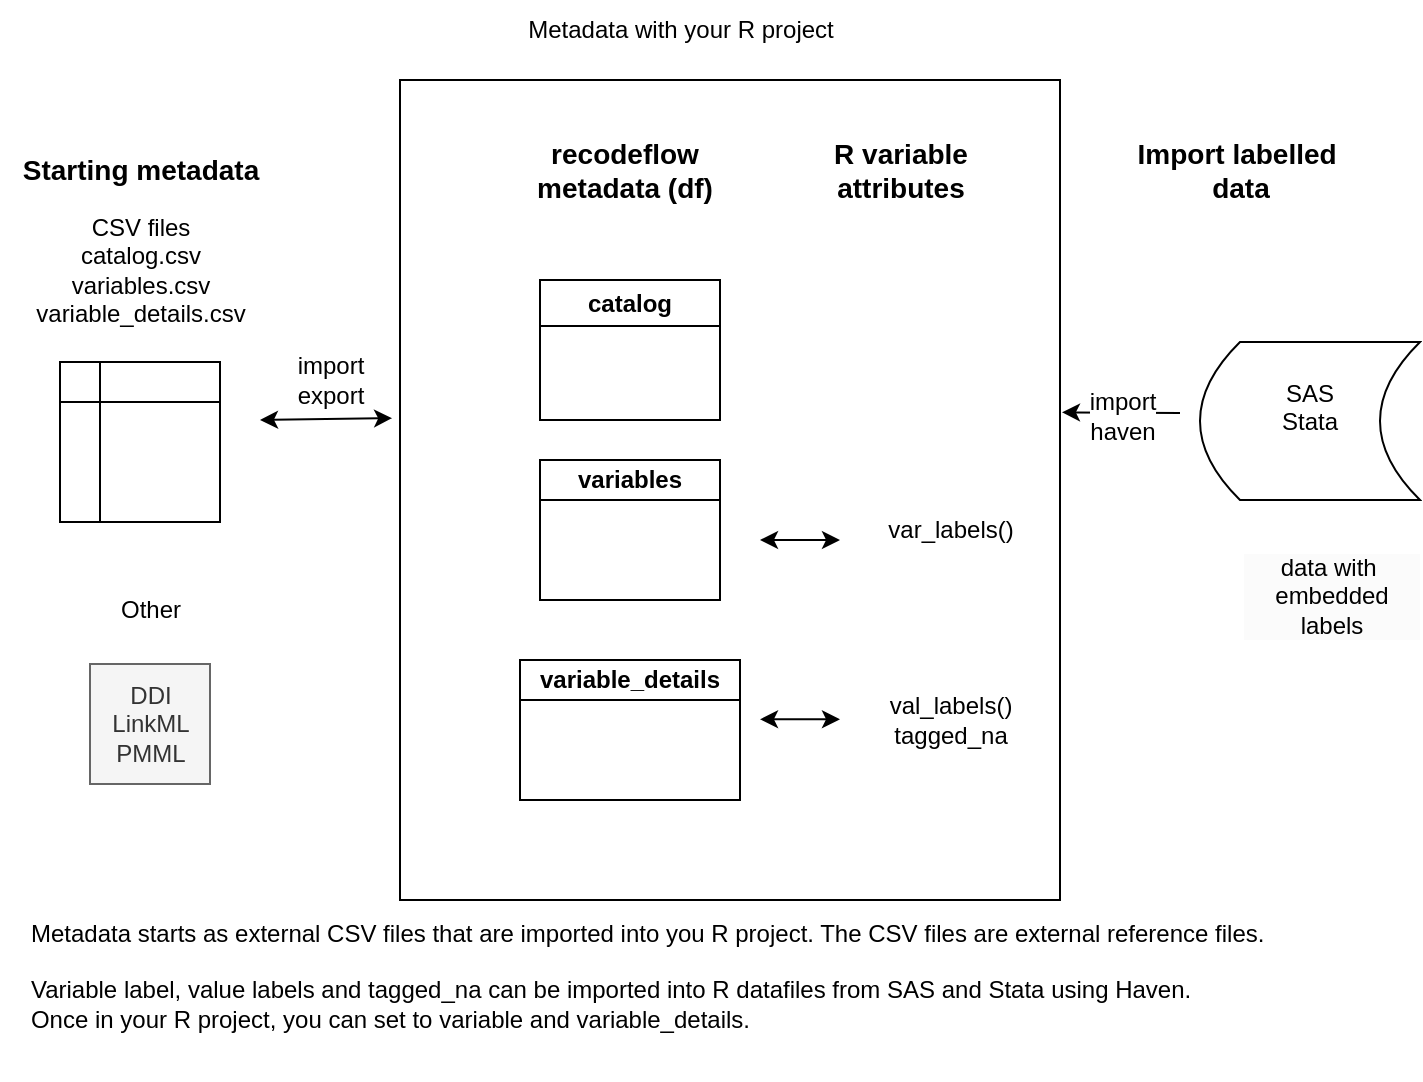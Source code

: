 <mxfile version="25.0.2">
  <diagram name="Page-1" id="m-ijhAY8p4ea8V5ZrQuL">
    <mxGraphModel dx="1114" dy="999" grid="1" gridSize="10" guides="1" tooltips="1" connect="1" arrows="1" fold="1" page="1" pageScale="1" pageWidth="850" pageHeight="1100" math="0" shadow="0">
      <root>
        <mxCell id="0" />
        <mxCell id="1" parent="0" />
        <mxCell id="QZd9pl8dJDRL5IsNvfAx-2" value="" style="rounded=0;whiteSpace=wrap;html=1;" parent="1" vertex="1">
          <mxGeometry x="320" y="170" width="330" height="410" as="geometry" />
        </mxCell>
        <mxCell id="R9i_MHFADdYMmydRFdRO-1" value="" style="shape=internalStorage;whiteSpace=wrap;html=1;backgroundOutline=1;" parent="1" vertex="1">
          <mxGeometry x="150" y="311" width="80" height="80" as="geometry" />
        </mxCell>
        <mxCell id="R9i_MHFADdYMmydRFdRO-2" value="&lt;b&gt;&lt;font style=&quot;font-size: 14px;&quot;&gt;Starting metadata&lt;/font&gt;&lt;/b&gt;" style="text;html=1;align=center;verticalAlign=middle;resizable=0;points=[];autosize=1;strokeColor=none;fillColor=none;" parent="1" vertex="1">
          <mxGeometry x="120" y="200" width="140" height="30" as="geometry" />
        </mxCell>
        <mxCell id="R9i_MHFADdYMmydRFdRO-3" value="CSV files&lt;br&gt;catalog.csv&lt;br&gt;variables.csv&lt;br&gt;variable_details.csv" style="text;html=1;align=center;verticalAlign=middle;resizable=0;points=[];autosize=1;strokeColor=none;fillColor=none;" parent="1" vertex="1">
          <mxGeometry x="125" y="230" width="130" height="70" as="geometry" />
        </mxCell>
        <mxCell id="R9i_MHFADdYMmydRFdRO-4" value="&lt;div&gt;DDI&lt;br&gt;LinkML&lt;br&gt;PMML&lt;/div&gt;" style="text;html=1;align=center;verticalAlign=middle;resizable=0;points=[];autosize=1;strokeColor=#666666;fillColor=#f5f5f5;fontColor=#333333;" parent="1" vertex="1">
          <mxGeometry x="165" y="462" width="60" height="60" as="geometry" />
        </mxCell>
        <mxCell id="R9i_MHFADdYMmydRFdRO-5" value="Other" style="text;html=1;align=center;verticalAlign=middle;resizable=0;points=[];autosize=1;strokeColor=none;fillColor=none;" parent="1" vertex="1">
          <mxGeometry x="170" y="420" width="50" height="30" as="geometry" />
        </mxCell>
        <mxCell id="R9i_MHFADdYMmydRFdRO-6" value="" style="endArrow=classic;startArrow=classic;html=1;rounded=0;entryX=-0.012;entryY=0.388;entryDx=0;entryDy=0;entryPerimeter=0;" parent="1" edge="1">
          <mxGeometry width="50" height="50" relative="1" as="geometry">
            <mxPoint x="250" y="340" as="sourcePoint" />
            <mxPoint x="316.04" y="339.08" as="targetPoint" />
          </mxGeometry>
        </mxCell>
        <mxCell id="R9i_MHFADdYMmydRFdRO-7" value="&lt;font style=&quot;font-size: 12px;&quot;&gt;import&lt;/font&gt;&lt;div&gt;&lt;font style=&quot;font-size: 12px;&quot;&gt;export&lt;/font&gt;&lt;/div&gt;" style="edgeLabel;html=1;align=center;verticalAlign=middle;resizable=0;points=[];" parent="R9i_MHFADdYMmydRFdRO-6" vertex="1" connectable="0">
          <mxGeometry x="0.04" relative="1" as="geometry">
            <mxPoint y="-20" as="offset" />
          </mxGeometry>
        </mxCell>
        <mxCell id="R9i_MHFADdYMmydRFdRO-16" value="variables" style="swimlane;whiteSpace=wrap;html=1;startSize=20;" parent="1" vertex="1">
          <mxGeometry x="390" y="360" width="90" height="70" as="geometry" />
        </mxCell>
        <mxCell id="R9i_MHFADdYMmydRFdRO-17" value="catalog" style="swimlane;whiteSpace=wrap;html=1;" parent="1" vertex="1">
          <mxGeometry x="390" y="270" width="90" height="70" as="geometry">
            <mxRectangle x="390" y="270" width="80" height="30" as="alternateBounds" />
          </mxGeometry>
        </mxCell>
        <mxCell id="R9i_MHFADdYMmydRFdRO-19" value="variable_details" style="swimlane;whiteSpace=wrap;html=1;startSize=20;" parent="1" vertex="1">
          <mxGeometry x="380" y="460" width="110" height="70" as="geometry" />
        </mxCell>
        <mxCell id="R9i_MHFADdYMmydRFdRO-21" value="var_labels()" style="text;html=1;align=center;verticalAlign=middle;resizable=0;points=[];autosize=1;strokeColor=none;fillColor=none;" parent="1" vertex="1">
          <mxGeometry x="550" y="380" width="90" height="30" as="geometry" />
        </mxCell>
        <mxCell id="R9i_MHFADdYMmydRFdRO-22" value="val_labels()&lt;div&gt;tagged_na&lt;/div&gt;" style="text;html=1;align=center;verticalAlign=middle;resizable=0;points=[];autosize=1;strokeColor=none;fillColor=none;" parent="1" vertex="1">
          <mxGeometry x="555" y="470" width="80" height="40" as="geometry" />
        </mxCell>
        <mxCell id="R9i_MHFADdYMmydRFdRO-23" value="" style="endArrow=classic;startArrow=classic;html=1;rounded=0;" parent="1" edge="1">
          <mxGeometry width="50" height="50" relative="1" as="geometry">
            <mxPoint x="500" y="400" as="sourcePoint" />
            <mxPoint x="540" y="400" as="targetPoint" />
          </mxGeometry>
        </mxCell>
        <mxCell id="R9i_MHFADdYMmydRFdRO-25" value="" style="endArrow=classic;startArrow=classic;html=1;rounded=0;" parent="1" edge="1">
          <mxGeometry width="50" height="50" relative="1" as="geometry">
            <mxPoint x="500" y="489.66" as="sourcePoint" />
            <mxPoint x="540" y="489.66" as="targetPoint" />
          </mxGeometry>
        </mxCell>
        <mxCell id="R9i_MHFADdYMmydRFdRO-27" value="" style="endArrow=classic;html=1;rounded=0;entryX=1.003;entryY=0.437;entryDx=0;entryDy=0;entryPerimeter=0;" parent="1" edge="1">
          <mxGeometry width="50" height="50" relative="1" as="geometry">
            <mxPoint x="710" y="336.5" as="sourcePoint" />
            <mxPoint x="650.99" y="336.17" as="targetPoint" />
            <Array as="points" />
          </mxGeometry>
        </mxCell>
        <mxCell id="R9i_MHFADdYMmydRFdRO-28" value="&lt;div&gt;&lt;font style=&quot;font-size: 12px;&quot;&gt;import&lt;/font&gt;&lt;/div&gt;&lt;font style=&quot;font-size: 12px;&quot;&gt;haven&lt;/font&gt;" style="edgeLabel;html=1;align=center;verticalAlign=middle;resizable=0;points=[];" parent="R9i_MHFADdYMmydRFdRO-27" vertex="1" connectable="0">
          <mxGeometry x="0.042" y="1" relative="1" as="geometry">
            <mxPoint x="1" as="offset" />
          </mxGeometry>
        </mxCell>
        <mxCell id="R9i_MHFADdYMmydRFdRO-29" value="&lt;b&gt;&lt;font style=&quot;font-size: 14px;&quot;&gt;recodeflow&lt;br&gt;metadata (df)&lt;br&gt;&lt;/font&gt;&lt;/b&gt;" style="text;html=1;align=center;verticalAlign=middle;resizable=0;points=[];autosize=1;strokeColor=none;fillColor=none;" parent="1" vertex="1">
          <mxGeometry x="377" y="190" width="110" height="50" as="geometry" />
        </mxCell>
        <mxCell id="R9i_MHFADdYMmydRFdRO-30" value="&lt;b&gt;&lt;font style=&quot;font-size: 14px;&quot;&gt;Import labelled&amp;nbsp;&lt;/font&gt;&lt;/b&gt;&lt;div&gt;&lt;b&gt;&lt;font style=&quot;font-size: 14px;&quot;&gt;data&lt;/font&gt;&lt;/b&gt;&lt;/div&gt;" style="text;html=1;align=center;verticalAlign=middle;resizable=0;points=[];autosize=1;strokeColor=none;fillColor=none;" parent="1" vertex="1">
          <mxGeometry x="675" y="190" width="130" height="50" as="geometry" />
        </mxCell>
        <mxCell id="R9i_MHFADdYMmydRFdRO-32" value="&lt;b&gt;&lt;font style=&quot;font-size: 14px;&quot;&gt;R variable &lt;br&gt;attributes&lt;/font&gt;&lt;/b&gt;" style="text;html=1;align=center;verticalAlign=middle;resizable=0;points=[];autosize=1;strokeColor=none;fillColor=none;" parent="1" vertex="1">
          <mxGeometry x="525" y="190" width="90" height="50" as="geometry" />
        </mxCell>
        <mxCell id="H1IRXIPLBSH_am1i3g8e-1" value="SAS&lt;div&gt;Stata&lt;/div&gt;&lt;div&gt;&lt;br&gt;&lt;/div&gt;" style="shape=dataStorage;whiteSpace=wrap;html=1;fixedSize=1;" vertex="1" parent="1">
          <mxGeometry x="720" y="301" width="110" height="79" as="geometry" />
        </mxCell>
        <mxCell id="H1IRXIPLBSH_am1i3g8e-2" value="&lt;div style=&quot;forced-color-adjust: none; color: rgb(0, 0, 0); font-family: Helvetica; font-size: 12px; font-style: normal; font-variant-ligatures: normal; font-variant-caps: normal; font-weight: 400; letter-spacing: normal; orphans: 2; text-align: center; text-indent: 0px; text-transform: none; widows: 2; word-spacing: 0px; -webkit-text-stroke-width: 0px; white-space: normal; background-color: rgb(251, 251, 251); text-decoration-thickness: initial; text-decoration-style: initial; text-decoration-color: initial;&quot;&gt;data with&amp;nbsp; embedded labels&lt;/div&gt;" style="text;whiteSpace=wrap;html=1;" vertex="1" parent="1">
          <mxGeometry x="740" y="400" width="90" height="80" as="geometry" />
        </mxCell>
        <mxCell id="H1IRXIPLBSH_am1i3g8e-4" value="Metadata with your R project" style="text;html=1;align=center;verticalAlign=middle;resizable=0;points=[];autosize=1;strokeColor=none;fillColor=none;" vertex="1" parent="1">
          <mxGeometry x="370" y="130" width="180" height="30" as="geometry" />
        </mxCell>
        <mxCell id="H1IRXIPLBSH_am1i3g8e-5" value="Metadata starts as external CSV files that are imported into you R project. The CSV files are external reference files.&amp;nbsp;&lt;div&gt;&lt;br&gt;&lt;/div&gt;&lt;div style=&quot;text-align: left;&quot;&gt;Variable label, value labels and tagged_na can be imported into R datafiles from SAS and Stata using Haven.&amp;nbsp;&lt;/div&gt;&lt;div style=&quot;text-align: left;&quot;&gt;Once in your R project, you can set to variable and variable_details.&lt;/div&gt;&lt;div style=&quot;text-align: left;&quot;&gt;&lt;br&gt;&lt;/div&gt;" style="text;html=1;align=center;verticalAlign=middle;resizable=0;points=[];autosize=1;strokeColor=none;fillColor=none;" vertex="1" parent="1">
          <mxGeometry x="125" y="580" width="640" height="90" as="geometry" />
        </mxCell>
      </root>
    </mxGraphModel>
  </diagram>
</mxfile>
